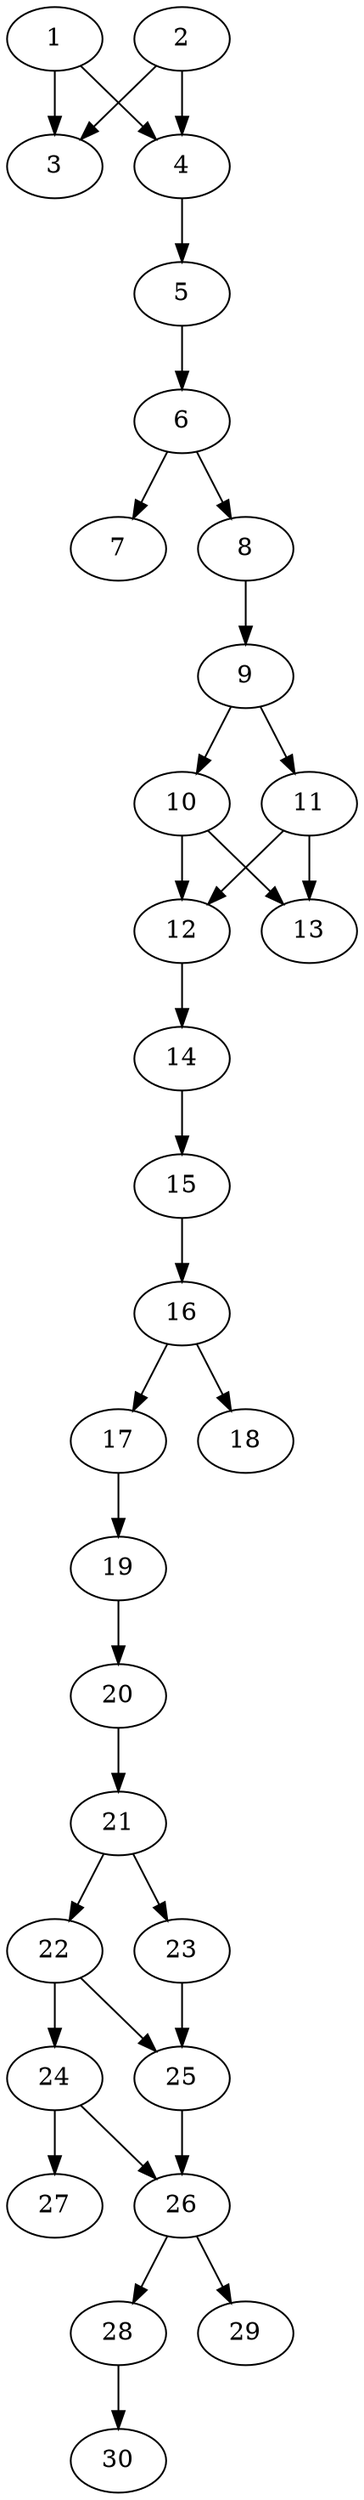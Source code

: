 // DAG automatically generated by daggen at Thu Oct  3 14:04:17 2019
// ./daggen --dot -n 30 --ccr 0.3 --fat 0.3 --regular 0.5 --density 0.7 --mindata 5242880 --maxdata 52428800 
digraph G {
  1 [size="140465493", alpha="0.05", expect_size="42139648"] 
  1 -> 3 [size ="42139648"]
  1 -> 4 [size ="42139648"]
  2 [size="145373867", alpha="0.07", expect_size="43612160"] 
  2 -> 3 [size ="43612160"]
  2 -> 4 [size ="43612160"]
  3 [size="47018667", alpha="0.09", expect_size="14105600"] 
  4 [size="152548693", alpha="0.02", expect_size="45764608"] 
  4 -> 5 [size ="45764608"]
  5 [size="88634027", alpha="0.10", expect_size="26590208"] 
  5 -> 6 [size ="26590208"]
  6 [size="86254933", alpha="0.08", expect_size="25876480"] 
  6 -> 7 [size ="25876480"]
  6 -> 8 [size ="25876480"]
  7 [size="167854080", alpha="0.15", expect_size="50356224"] 
  8 [size="41089707", alpha="0.17", expect_size="12326912"] 
  8 -> 9 [size ="12326912"]
  9 [size="79824213", alpha="0.15", expect_size="23947264"] 
  9 -> 10 [size ="23947264"]
  9 -> 11 [size ="23947264"]
  10 [size="22353920", alpha="0.08", expect_size="6706176"] 
  10 -> 12 [size ="6706176"]
  10 -> 13 [size ="6706176"]
  11 [size="147500373", alpha="0.01", expect_size="44250112"] 
  11 -> 12 [size ="44250112"]
  11 -> 13 [size ="44250112"]
  12 [size="28020053", alpha="0.20", expect_size="8406016"] 
  12 -> 14 [size ="8406016"]
  13 [size="84698453", alpha="0.08", expect_size="25409536"] 
  14 [size="155245227", alpha="0.10", expect_size="46573568"] 
  14 -> 15 [size ="46573568"]
  15 [size="171451733", alpha="0.13", expect_size="51435520"] 
  15 -> 16 [size ="51435520"]
  16 [size="95941973", alpha="0.18", expect_size="28782592"] 
  16 -> 17 [size ="28782592"]
  16 -> 18 [size ="28782592"]
  17 [size="161986560", alpha="0.11", expect_size="48595968"] 
  17 -> 19 [size ="48595968"]
  18 [size="119251627", alpha="0.16", expect_size="35775488"] 
  19 [size="93597013", alpha="0.10", expect_size="28079104"] 
  19 -> 20 [size ="28079104"]
  20 [size="55272107", alpha="0.16", expect_size="16581632"] 
  20 -> 21 [size ="16581632"]
  21 [size="118493867", alpha="0.18", expect_size="35548160"] 
  21 -> 22 [size ="35548160"]
  21 -> 23 [size ="35548160"]
  22 [size="124989440", alpha="0.16", expect_size="37496832"] 
  22 -> 24 [size ="37496832"]
  22 -> 25 [size ="37496832"]
  23 [size="122603520", alpha="0.18", expect_size="36781056"] 
  23 -> 25 [size ="36781056"]
  24 [size="29180587", alpha="0.17", expect_size="8754176"] 
  24 -> 26 [size ="8754176"]
  24 -> 27 [size ="8754176"]
  25 [size="110776320", alpha="0.05", expect_size="33232896"] 
  25 -> 26 [size ="33232896"]
  26 [size="57361067", alpha="0.02", expect_size="17208320"] 
  26 -> 28 [size ="17208320"]
  26 -> 29 [size ="17208320"]
  27 [size="42536960", alpha="0.17", expect_size="12761088"] 
  28 [size="126310400", alpha="0.16", expect_size="37893120"] 
  28 -> 30 [size ="37893120"]
  29 [size="91702613", alpha="0.03", expect_size="27510784"] 
  30 [size="169973760", alpha="0.11", expect_size="50992128"] 
}
